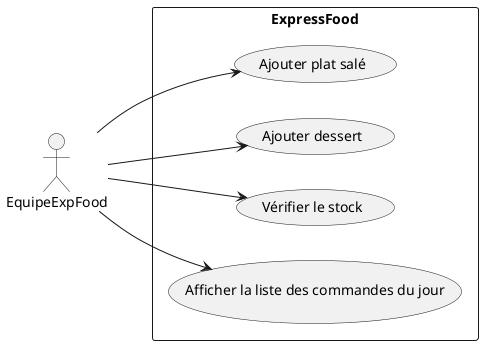 
@startuml EquipeExpFood

left to right direction

actor "EquipeExpFood" as EquipeExpFood

rectangle ExpressFood {
  usecase "Ajouter plat salé" as UC1
  usecase "Ajouter dessert" as UC2
  usecase "Vérifier le stock" as UC3
  usecase "Afficher la liste des commandes du jour" as UC4
}

EquipeExpFood --> UC1
EquipeExpFood --> UC2
EquipeExpFood --> UC3
EquipeExpFood --> UC4

@enduml
